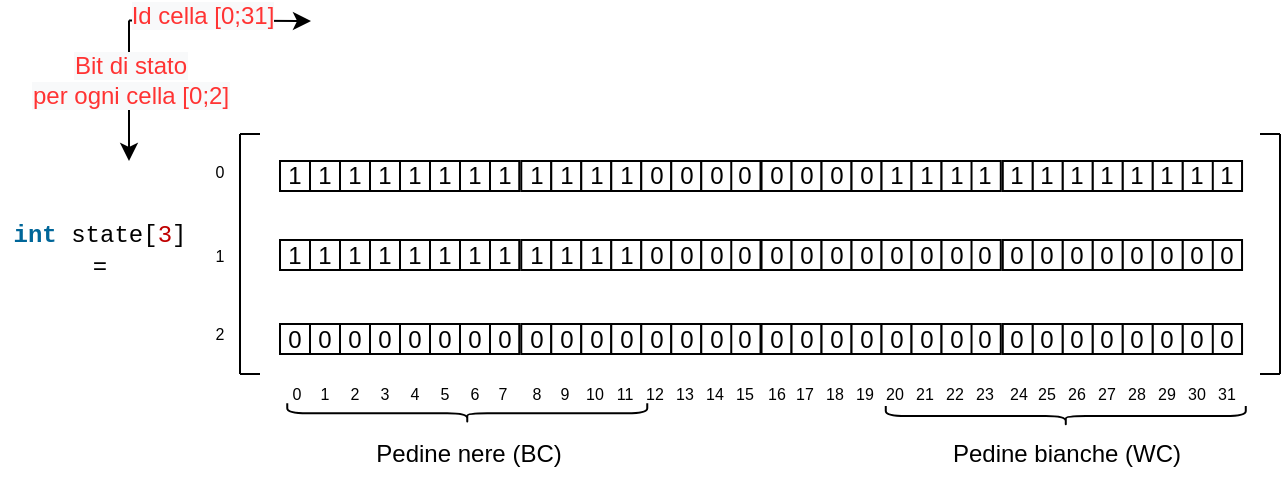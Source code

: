 <mxfile version="13.7.9" type="device" pages="2"><diagram id="4CjbPxkgIzfDvwhFnylL" name="Page-1"><mxGraphModel dx="1127" dy="823" grid="1" gridSize="10" guides="1" tooltips="1" connect="1" arrows="1" fold="1" page="1" pageScale="1" pageWidth="827" pageHeight="1169" math="1" shadow="0"><root><mxCell id="0"/><mxCell id="1" parent="0"/><mxCell id="F0x-H35v3NzKNM-S8IT7-8" value="" style="group" parent="1" vertex="1" connectable="0"><mxGeometry x="40" y="93.26" width="640" height="226.74" as="geometry"/></mxCell><mxCell id="cKh9p421NHVkduiaKX3J-1" value="&lt;span class=&quot;keyword&quot; style=&quot;margin: 0px ; padding: 0px ; border: none ; color: rgb(0 , 102 , 153) ; background-color: rgb(255 , 255 , 255) ; font-weight: bold ; font-family: &amp;#34;consolas&amp;#34; , &amp;#34;courier new&amp;#34; , &amp;#34;courier&amp;#34; , &amp;#34;mono&amp;#34; , serif ; text-align: left&quot;&gt;int&lt;/span&gt;&lt;span style=&quot;margin: 0px ; padding: 0px ; border: none ; background-color: rgb(255 , 255 , 255) ; font-family: &amp;#34;consolas&amp;#34; , &amp;#34;courier new&amp;#34; , &amp;#34;courier&amp;#34; , &amp;#34;mono&amp;#34; , serif ; text-align: left&quot;&gt;&amp;nbsp;state[&lt;/span&gt;&lt;span class=&quot;number&quot; style=&quot;margin: 0px ; padding: 0px ; border: none ; color: rgb(192 , 0 , 0) ; background-color: rgb(255 , 255 , 255) ; font-family: &amp;#34;consolas&amp;#34; , &amp;#34;courier new&amp;#34; , &amp;#34;courier&amp;#34; , &amp;#34;mono&amp;#34; , serif ; text-align: left&quot;&gt;3&lt;/span&gt;&lt;span style=&quot;margin: 0px ; padding: 0px ; border: none ; background-color: rgb(255 , 255 , 255) ; font-family: &amp;#34;consolas&amp;#34; , &amp;#34;courier new&amp;#34; , &amp;#34;courier&amp;#34; , &amp;#34;mono&amp;#34; , serif ; text-align: left&quot;&gt;] =&lt;/span&gt;" style="text;html=1;strokeColor=none;fillColor=none;align=center;verticalAlign=middle;whiteSpace=wrap;rounded=0;" parent="F0x-H35v3NzKNM-S8IT7-8" vertex="1"><mxGeometry y="104.74" width="100" height="20" as="geometry"/></mxCell><mxCell id="cKh9p421NHVkduiaKX3J-6" value="" style="group" parent="F0x-H35v3NzKNM-S8IT7-8" vertex="1" connectable="0"><mxGeometry x="120" y="56.74" width="10" height="120" as="geometry"/></mxCell><mxCell id="cKh9p421NHVkduiaKX3J-3" value="" style="endArrow=none;html=1;" parent="cKh9p421NHVkduiaKX3J-6" edge="1"><mxGeometry width="50" height="50" relative="1" as="geometry"><mxPoint y="120" as="sourcePoint"/><mxPoint as="targetPoint"/></mxGeometry></mxCell><mxCell id="cKh9p421NHVkduiaKX3J-4" value="" style="endArrow=none;html=1;" parent="cKh9p421NHVkduiaKX3J-6" edge="1"><mxGeometry width="50" height="50" relative="1" as="geometry"><mxPoint x="10" as="sourcePoint"/><mxPoint as="targetPoint"/></mxGeometry></mxCell><mxCell id="cKh9p421NHVkduiaKX3J-5" value="" style="endArrow=none;html=1;" parent="cKh9p421NHVkduiaKX3J-6" edge="1"><mxGeometry width="50" height="50" relative="1" as="geometry"><mxPoint x="10" y="120" as="sourcePoint"/><mxPoint y="120" as="targetPoint"/></mxGeometry></mxCell><mxCell id="cKh9p421NHVkduiaKX3J-12" value="&lt;font style=&quot;font-size: 8px&quot;&gt;0&lt;/font&gt;" style="text;html=1;strokeColor=none;fillColor=none;align=center;verticalAlign=middle;whiteSpace=wrap;rounded=0;" parent="F0x-H35v3NzKNM-S8IT7-8" vertex="1"><mxGeometry x="100" y="64.74" width="20" height="20" as="geometry"/></mxCell><mxCell id="cKh9p421NHVkduiaKX3J-13" value="1" style="text;html=1;strokeColor=none;fillColor=none;align=center;verticalAlign=middle;whiteSpace=wrap;rounded=0;fontSize=8;" parent="F0x-H35v3NzKNM-S8IT7-8" vertex="1"><mxGeometry x="100" y="107.74" width="20" height="20" as="geometry"/></mxCell><mxCell id="cKh9p421NHVkduiaKX3J-14" value="2" style="text;html=1;strokeColor=none;fillColor=none;align=center;verticalAlign=middle;whiteSpace=wrap;rounded=0;fontSize=8;" parent="F0x-H35v3NzKNM-S8IT7-8" vertex="1"><mxGeometry x="100" y="146.74" width="20" height="20" as="geometry"/></mxCell><mxCell id="cKh9p421NHVkduiaKX3J-8" value="" style="endArrow=none;html=1;" parent="F0x-H35v3NzKNM-S8IT7-8" edge="1"><mxGeometry width="50" height="50" relative="1" as="geometry"><mxPoint x="640" y="56.74" as="sourcePoint"/><mxPoint x="640" y="176.74" as="targetPoint"/></mxGeometry></mxCell><mxCell id="cKh9p421NHVkduiaKX3J-9" value="" style="endArrow=none;html=1;" parent="F0x-H35v3NzKNM-S8IT7-8" edge="1"><mxGeometry width="50" height="50" relative="1" as="geometry"><mxPoint x="630" y="176.74" as="sourcePoint"/><mxPoint x="640" y="176.74" as="targetPoint"/></mxGeometry></mxCell><mxCell id="cKh9p421NHVkduiaKX3J-10" value="" style="endArrow=none;html=1;" parent="F0x-H35v3NzKNM-S8IT7-8" edge="1"><mxGeometry width="50" height="50" relative="1" as="geometry"><mxPoint x="630" y="56.74" as="sourcePoint"/><mxPoint x="640" y="56.74" as="targetPoint"/></mxGeometry></mxCell><mxCell id="cKh9p421NHVkduiaKX3J-46" value="0" style="text;html=1;resizable=0;autosize=1;align=center;verticalAlign=middle;points=[];fillColor=none;strokeColor=none;rounded=0;fontSize=8;container=0;" parent="F0x-H35v3NzKNM-S8IT7-8" vertex="1"><mxGeometry x="137.5" y="176.74" width="20" height="20" as="geometry"/></mxCell><mxCell id="cKh9p421NHVkduiaKX3J-47" value="1" style="text;html=1;resizable=0;autosize=1;align=center;verticalAlign=middle;points=[];fillColor=none;strokeColor=none;rounded=0;fontSize=8;container=0;" parent="F0x-H35v3NzKNM-S8IT7-8" vertex="1"><mxGeometry x="151.5" y="176.74" width="20" height="20" as="geometry"/></mxCell><mxCell id="cKh9p421NHVkduiaKX3J-48" value="2" style="text;html=1;resizable=0;autosize=1;align=center;verticalAlign=middle;points=[];fillColor=none;strokeColor=none;rounded=0;fontSize=8;container=0;" parent="F0x-H35v3NzKNM-S8IT7-8" vertex="1"><mxGeometry x="166.5" y="176.74" width="20" height="20" as="geometry"/></mxCell><mxCell id="cKh9p421NHVkduiaKX3J-49" value="3" style="text;html=1;resizable=0;autosize=1;align=center;verticalAlign=middle;points=[];fillColor=none;strokeColor=none;rounded=0;fontSize=8;container=0;" parent="F0x-H35v3NzKNM-S8IT7-8" vertex="1"><mxGeometry x="181.5" y="176.74" width="20" height="20" as="geometry"/></mxCell><mxCell id="cKh9p421NHVkduiaKX3J-50" value="4" style="text;html=1;resizable=0;autosize=1;align=center;verticalAlign=middle;points=[];fillColor=none;strokeColor=none;rounded=0;fontSize=8;container=0;" parent="F0x-H35v3NzKNM-S8IT7-8" vertex="1"><mxGeometry x="196.5" y="176.74" width="20" height="20" as="geometry"/></mxCell><mxCell id="cKh9p421NHVkduiaKX3J-51" value="5" style="text;html=1;resizable=0;autosize=1;align=center;verticalAlign=middle;points=[];fillColor=none;strokeColor=none;rounded=0;fontSize=8;container=0;" parent="F0x-H35v3NzKNM-S8IT7-8" vertex="1"><mxGeometry x="211.5" y="176.74" width="20" height="20" as="geometry"/></mxCell><mxCell id="cKh9p421NHVkduiaKX3J-52" value="6" style="text;html=1;resizable=0;autosize=1;align=center;verticalAlign=middle;points=[];fillColor=none;strokeColor=none;rounded=0;fontSize=8;container=0;" parent="F0x-H35v3NzKNM-S8IT7-8" vertex="1"><mxGeometry x="226.5" y="176.74" width="20" height="20" as="geometry"/></mxCell><mxCell id="cKh9p421NHVkduiaKX3J-53" value="7" style="text;html=1;resizable=0;autosize=1;align=center;verticalAlign=middle;points=[];fillColor=none;strokeColor=none;rounded=0;fontSize=8;container=0;" parent="F0x-H35v3NzKNM-S8IT7-8" vertex="1"><mxGeometry x="241.13" y="176.74" width="20" height="20" as="geometry"/></mxCell><mxCell id="cKh9p421NHVkduiaKX3J-125" value="8" style="text;html=1;resizable=0;autosize=1;align=center;verticalAlign=middle;points=[];fillColor=none;strokeColor=none;rounded=0;fontSize=8;container=0;" parent="F0x-H35v3NzKNM-S8IT7-8" vertex="1"><mxGeometry x="258.13" y="176.74" width="20" height="20" as="geometry"/></mxCell><mxCell id="cKh9p421NHVkduiaKX3J-126" value="9" style="text;html=1;resizable=0;autosize=1;align=center;verticalAlign=middle;points=[];fillColor=none;strokeColor=none;rounded=0;fontSize=8;container=0;" parent="F0x-H35v3NzKNM-S8IT7-8" vertex="1"><mxGeometry x="272.13" y="176.74" width="20" height="20" as="geometry"/></mxCell><mxCell id="cKh9p421NHVkduiaKX3J-127" value="10" style="text;html=1;resizable=0;autosize=1;align=center;verticalAlign=middle;points=[];fillColor=none;strokeColor=none;rounded=0;fontSize=8;container=0;" parent="F0x-H35v3NzKNM-S8IT7-8" vertex="1"><mxGeometry x="287.13" y="176.74" width="20" height="20" as="geometry"/></mxCell><mxCell id="cKh9p421NHVkduiaKX3J-128" value="11" style="text;html=1;resizable=0;autosize=1;align=center;verticalAlign=middle;points=[];fillColor=none;strokeColor=none;rounded=0;fontSize=8;container=0;" parent="F0x-H35v3NzKNM-S8IT7-8" vertex="1"><mxGeometry x="302.13" y="176.74" width="20" height="20" as="geometry"/></mxCell><mxCell id="cKh9p421NHVkduiaKX3J-129" value="12" style="text;html=1;resizable=0;autosize=1;align=center;verticalAlign=middle;points=[];fillColor=none;strokeColor=none;rounded=0;fontSize=8;container=0;" parent="F0x-H35v3NzKNM-S8IT7-8" vertex="1"><mxGeometry x="317.13" y="176.74" width="20" height="20" as="geometry"/></mxCell><mxCell id="cKh9p421NHVkduiaKX3J-130" value="13" style="text;html=1;resizable=0;autosize=1;align=center;verticalAlign=middle;points=[];fillColor=none;strokeColor=none;rounded=0;fontSize=8;container=0;" parent="F0x-H35v3NzKNM-S8IT7-8" vertex="1"><mxGeometry x="332.13" y="176.74" width="20" height="20" as="geometry"/></mxCell><mxCell id="cKh9p421NHVkduiaKX3J-131" value="14" style="text;html=1;resizable=0;autosize=1;align=center;verticalAlign=middle;points=[];fillColor=none;strokeColor=none;rounded=0;fontSize=8;container=0;" parent="F0x-H35v3NzKNM-S8IT7-8" vertex="1"><mxGeometry x="347.13" y="176.74" width="20" height="20" as="geometry"/></mxCell><mxCell id="cKh9p421NHVkduiaKX3J-132" value="15" style="text;html=1;resizable=0;autosize=1;align=center;verticalAlign=middle;points=[];fillColor=none;strokeColor=none;rounded=0;fontSize=8;container=0;" parent="F0x-H35v3NzKNM-S8IT7-8" vertex="1"><mxGeometry x="361.76" y="176.74" width="20" height="20" as="geometry"/></mxCell><mxCell id="cKh9p421NHVkduiaKX3J-145" value="16" style="text;html=1;resizable=0;autosize=1;align=center;verticalAlign=middle;points=[];fillColor=none;strokeColor=none;rounded=0;fontSize=8;container=0;" parent="F0x-H35v3NzKNM-S8IT7-8" vertex="1"><mxGeometry x="378.26" y="176.74" width="20" height="20" as="geometry"/></mxCell><mxCell id="cKh9p421NHVkduiaKX3J-146" value="17" style="text;html=1;resizable=0;autosize=1;align=center;verticalAlign=middle;points=[];fillColor=none;strokeColor=none;rounded=0;fontSize=8;container=0;" parent="F0x-H35v3NzKNM-S8IT7-8" vertex="1"><mxGeometry x="392.26" y="176.74" width="20" height="20" as="geometry"/></mxCell><mxCell id="cKh9p421NHVkduiaKX3J-147" value="18" style="text;html=1;resizable=0;autosize=1;align=center;verticalAlign=middle;points=[];fillColor=none;strokeColor=none;rounded=0;fontSize=8;container=0;" parent="F0x-H35v3NzKNM-S8IT7-8" vertex="1"><mxGeometry x="407.26" y="176.74" width="20" height="20" as="geometry"/></mxCell><mxCell id="cKh9p421NHVkduiaKX3J-148" value="19" style="text;html=1;resizable=0;autosize=1;align=center;verticalAlign=middle;points=[];fillColor=none;strokeColor=none;rounded=0;fontSize=8;container=0;" parent="F0x-H35v3NzKNM-S8IT7-8" vertex="1"><mxGeometry x="422.26" y="176.74" width="20" height="20" as="geometry"/></mxCell><mxCell id="cKh9p421NHVkduiaKX3J-149" value="20" style="text;html=1;resizable=0;autosize=1;align=center;verticalAlign=middle;points=[];fillColor=none;strokeColor=none;rounded=0;fontSize=8;container=0;" parent="F0x-H35v3NzKNM-S8IT7-8" vertex="1"><mxGeometry x="437.26" y="176.74" width="20" height="20" as="geometry"/></mxCell><mxCell id="cKh9p421NHVkduiaKX3J-150" value="21" style="text;html=1;resizable=0;autosize=1;align=center;verticalAlign=middle;points=[];fillColor=none;strokeColor=none;rounded=0;fontSize=8;container=0;" parent="F0x-H35v3NzKNM-S8IT7-8" vertex="1"><mxGeometry x="452.26" y="176.74" width="20" height="20" as="geometry"/></mxCell><mxCell id="cKh9p421NHVkduiaKX3J-151" value="22" style="text;html=1;resizable=0;autosize=1;align=center;verticalAlign=middle;points=[];fillColor=none;strokeColor=none;rounded=0;fontSize=8;container=0;" parent="F0x-H35v3NzKNM-S8IT7-8" vertex="1"><mxGeometry x="467.26" y="176.74" width="20" height="20" as="geometry"/></mxCell><mxCell id="cKh9p421NHVkduiaKX3J-152" value="23" style="text;html=1;resizable=0;autosize=1;align=center;verticalAlign=middle;points=[];fillColor=none;strokeColor=none;rounded=0;fontSize=8;container=0;" parent="F0x-H35v3NzKNM-S8IT7-8" vertex="1"><mxGeometry x="481.89" y="176.74" width="20" height="20" as="geometry"/></mxCell><mxCell id="cKh9p421NHVkduiaKX3J-165" value="24" style="text;html=1;resizable=0;autosize=1;align=center;verticalAlign=middle;points=[];fillColor=none;strokeColor=none;rounded=0;fontSize=8;container=0;" parent="F0x-H35v3NzKNM-S8IT7-8" vertex="1"><mxGeometry x="498.89" y="176.74" width="20" height="20" as="geometry"/></mxCell><mxCell id="cKh9p421NHVkduiaKX3J-166" value="25" style="text;html=1;resizable=0;autosize=1;align=center;verticalAlign=middle;points=[];fillColor=none;strokeColor=none;rounded=0;fontSize=8;container=0;" parent="F0x-H35v3NzKNM-S8IT7-8" vertex="1"><mxGeometry x="512.89" y="176.74" width="20" height="20" as="geometry"/></mxCell><mxCell id="cKh9p421NHVkduiaKX3J-167" value="26" style="text;html=1;resizable=0;autosize=1;align=center;verticalAlign=middle;points=[];fillColor=none;strokeColor=none;rounded=0;fontSize=8;container=0;" parent="F0x-H35v3NzKNM-S8IT7-8" vertex="1"><mxGeometry x="527.89" y="176.74" width="20" height="20" as="geometry"/></mxCell><mxCell id="cKh9p421NHVkduiaKX3J-168" value="27" style="text;html=1;resizable=0;autosize=1;align=center;verticalAlign=middle;points=[];fillColor=none;strokeColor=none;rounded=0;fontSize=8;container=0;" parent="F0x-H35v3NzKNM-S8IT7-8" vertex="1"><mxGeometry x="542.89" y="176.74" width="20" height="20" as="geometry"/></mxCell><mxCell id="cKh9p421NHVkduiaKX3J-169" value="28" style="text;html=1;resizable=0;autosize=1;align=center;verticalAlign=middle;points=[];fillColor=none;strokeColor=none;rounded=0;fontSize=8;container=0;" parent="F0x-H35v3NzKNM-S8IT7-8" vertex="1"><mxGeometry x="557.89" y="176.74" width="20" height="20" as="geometry"/></mxCell><mxCell id="cKh9p421NHVkduiaKX3J-170" value="29" style="text;html=1;resizable=0;autosize=1;align=center;verticalAlign=middle;points=[];fillColor=none;strokeColor=none;rounded=0;fontSize=8;container=0;" parent="F0x-H35v3NzKNM-S8IT7-8" vertex="1"><mxGeometry x="572.89" y="176.74" width="20" height="20" as="geometry"/></mxCell><mxCell id="cKh9p421NHVkduiaKX3J-171" value="30" style="text;html=1;resizable=0;autosize=1;align=center;verticalAlign=middle;points=[];fillColor=none;strokeColor=none;rounded=0;fontSize=8;container=0;" parent="F0x-H35v3NzKNM-S8IT7-8" vertex="1"><mxGeometry x="587.89" y="176.74" width="20" height="20" as="geometry"/></mxCell><mxCell id="cKh9p421NHVkduiaKX3J-172" value="31" style="text;html=1;resizable=0;autosize=1;align=center;verticalAlign=middle;points=[];fillColor=none;strokeColor=none;rounded=0;fontSize=8;container=0;" parent="F0x-H35v3NzKNM-S8IT7-8" vertex="1"><mxGeometry x="602.52" y="176.74" width="20" height="20" as="geometry"/></mxCell><mxCell id="cKh9p421NHVkduiaKX3J-218" value="" style="group;fontSize=12;" parent="F0x-H35v3NzKNM-S8IT7-8" vertex="1" connectable="0"><mxGeometry x="140" y="109.74" width="481.02" height="15" as="geometry"/></mxCell><mxCell id="cKh9p421NHVkduiaKX3J-183" value="1" style="rounded=0;whiteSpace=wrap;html=1;fontSize=12;container=0;" parent="cKh9p421NHVkduiaKX3J-218" vertex="1"><mxGeometry width="15" height="15" as="geometry"/></mxCell><mxCell id="cKh9p421NHVkduiaKX3J-184" value="1" style="rounded=0;whiteSpace=wrap;html=1;fontSize=12;container=0;" parent="cKh9p421NHVkduiaKX3J-218" vertex="1"><mxGeometry x="15" width="15" height="15" as="geometry"/></mxCell><mxCell id="cKh9p421NHVkduiaKX3J-185" value="&lt;span style=&quot;font-weight: normal ; font-size: 12px&quot;&gt;1&lt;/span&gt;" style="rounded=0;whiteSpace=wrap;html=1;fontSize=12;fontStyle=1;container=0;" parent="cKh9p421NHVkduiaKX3J-218" vertex="1"><mxGeometry x="30" width="15" height="15" as="geometry"/></mxCell><mxCell id="cKh9p421NHVkduiaKX3J-186" value="1" style="rounded=0;whiteSpace=wrap;html=1;fontSize=12;container=0;" parent="cKh9p421NHVkduiaKX3J-218" vertex="1"><mxGeometry x="45" width="15" height="15" as="geometry"/></mxCell><mxCell id="cKh9p421NHVkduiaKX3J-187" value="1" style="rounded=0;whiteSpace=wrap;html=1;fontSize=12;container=0;" parent="cKh9p421NHVkduiaKX3J-218" vertex="1"><mxGeometry x="60" width="15" height="15" as="geometry"/></mxCell><mxCell id="cKh9p421NHVkduiaKX3J-188" value="1" style="rounded=0;whiteSpace=wrap;html=1;fontSize=12;container=0;" parent="cKh9p421NHVkduiaKX3J-218" vertex="1"><mxGeometry x="75" width="15" height="15" as="geometry"/></mxCell><mxCell id="cKh9p421NHVkduiaKX3J-189" value="1" style="rounded=0;whiteSpace=wrap;html=1;fontSize=12;container=0;" parent="cKh9p421NHVkduiaKX3J-218" vertex="1"><mxGeometry x="104.63" width="15" height="15" as="geometry"/></mxCell><mxCell id="cKh9p421NHVkduiaKX3J-190" value="1" style="rounded=0;whiteSpace=wrap;html=1;fontSize=12;container=0;" parent="cKh9p421NHVkduiaKX3J-218" vertex="1"><mxGeometry x="90" width="15" height="15" as="geometry"/></mxCell><mxCell id="cKh9p421NHVkduiaKX3J-192" value="1" style="rounded=0;whiteSpace=wrap;html=1;fontSize=12;container=0;" parent="cKh9p421NHVkduiaKX3J-218" vertex="1"><mxGeometry x="120.63" width="15" height="15" as="geometry"/></mxCell><mxCell id="cKh9p421NHVkduiaKX3J-193" value="1" style="rounded=0;whiteSpace=wrap;html=1;fontSize=12;container=0;" parent="cKh9p421NHVkduiaKX3J-218" vertex="1"><mxGeometry x="135.63" width="15" height="15" as="geometry"/></mxCell><mxCell id="cKh9p421NHVkduiaKX3J-194" value="&lt;span style=&quot;font-weight: normal ; font-size: 12px&quot;&gt;1&lt;/span&gt;" style="rounded=0;whiteSpace=wrap;html=1;fontSize=12;fontStyle=1;container=0;" parent="cKh9p421NHVkduiaKX3J-218" vertex="1"><mxGeometry x="150.63" width="15" height="15" as="geometry"/></mxCell><mxCell id="cKh9p421NHVkduiaKX3J-195" value="1" style="rounded=0;whiteSpace=wrap;html=1;fontSize=12;container=0;" parent="cKh9p421NHVkduiaKX3J-218" vertex="1"><mxGeometry x="165.63" width="15" height="15" as="geometry"/></mxCell><mxCell id="cKh9p421NHVkduiaKX3J-196" value="0" style="rounded=0;whiteSpace=wrap;html=1;fontSize=12;container=0;" parent="cKh9p421NHVkduiaKX3J-218" vertex="1"><mxGeometry x="180.63" width="15" height="15" as="geometry"/></mxCell><mxCell id="cKh9p421NHVkduiaKX3J-197" value="0" style="rounded=0;whiteSpace=wrap;html=1;fontSize=12;container=0;" parent="cKh9p421NHVkduiaKX3J-218" vertex="1"><mxGeometry x="195.63" width="15" height="15" as="geometry"/></mxCell><mxCell id="cKh9p421NHVkduiaKX3J-198" value="0" style="rounded=0;whiteSpace=wrap;html=1;fontSize=12;container=0;" parent="cKh9p421NHVkduiaKX3J-218" vertex="1"><mxGeometry x="225.26" width="15" height="15" as="geometry"/></mxCell><mxCell id="cKh9p421NHVkduiaKX3J-199" value="0" style="rounded=0;whiteSpace=wrap;html=1;fontSize=12;container=0;" parent="cKh9p421NHVkduiaKX3J-218" vertex="1"><mxGeometry x="210.63" width="15" height="15" as="geometry"/></mxCell><mxCell id="cKh9p421NHVkduiaKX3J-201" value="0" style="rounded=0;whiteSpace=wrap;html=1;fontSize=12;container=0;" parent="cKh9p421NHVkduiaKX3J-218" vertex="1"><mxGeometry x="240.76" width="15" height="15" as="geometry"/></mxCell><mxCell id="cKh9p421NHVkduiaKX3J-202" value="0" style="rounded=0;whiteSpace=wrap;html=1;fontSize=12;container=0;" parent="cKh9p421NHVkduiaKX3J-218" vertex="1"><mxGeometry x="255.76" width="15" height="15" as="geometry"/></mxCell><mxCell id="cKh9p421NHVkduiaKX3J-203" value="&lt;span style=&quot;font-weight: normal; font-size: 12px;&quot;&gt;0&lt;/span&gt;" style="rounded=0;whiteSpace=wrap;html=1;fontSize=12;fontStyle=1;container=0;" parent="cKh9p421NHVkduiaKX3J-218" vertex="1"><mxGeometry x="270.76" width="15" height="15" as="geometry"/></mxCell><mxCell id="cKh9p421NHVkduiaKX3J-204" value="0" style="rounded=0;whiteSpace=wrap;html=1;fontSize=12;container=0;" parent="cKh9p421NHVkduiaKX3J-218" vertex="1"><mxGeometry x="285.76" width="15" height="15" as="geometry"/></mxCell><mxCell id="cKh9p421NHVkduiaKX3J-205" value="0" style="rounded=0;whiteSpace=wrap;html=1;fontSize=12;container=0;" parent="cKh9p421NHVkduiaKX3J-218" vertex="1"><mxGeometry x="300.76" width="15" height="15" as="geometry"/></mxCell><mxCell id="cKh9p421NHVkduiaKX3J-206" value="0" style="rounded=0;whiteSpace=wrap;html=1;fontSize=12;container=0;" parent="cKh9p421NHVkduiaKX3J-218" vertex="1"><mxGeometry x="315.76" width="15" height="15" as="geometry"/></mxCell><mxCell id="cKh9p421NHVkduiaKX3J-207" value="0" style="rounded=0;whiteSpace=wrap;html=1;fontSize=12;container=0;" parent="cKh9p421NHVkduiaKX3J-218" vertex="1"><mxGeometry x="345.39" width="15" height="15" as="geometry"/></mxCell><mxCell id="cKh9p421NHVkduiaKX3J-208" value="0" style="rounded=0;whiteSpace=wrap;html=1;fontSize=12;container=0;" parent="cKh9p421NHVkduiaKX3J-218" vertex="1"><mxGeometry x="330.76" width="15" height="15" as="geometry"/></mxCell><mxCell id="cKh9p421NHVkduiaKX3J-210" value="0" style="rounded=0;whiteSpace=wrap;html=1;fontSize=12;container=0;" parent="cKh9p421NHVkduiaKX3J-218" vertex="1"><mxGeometry x="361.39" width="15" height="15" as="geometry"/></mxCell><mxCell id="cKh9p421NHVkduiaKX3J-211" value="0" style="rounded=0;whiteSpace=wrap;html=1;fontSize=12;container=0;" parent="cKh9p421NHVkduiaKX3J-218" vertex="1"><mxGeometry x="376.39" width="15" height="15" as="geometry"/></mxCell><mxCell id="cKh9p421NHVkduiaKX3J-212" value="&lt;span style=&quot;font-weight: normal; font-size: 12px;&quot;&gt;0&lt;/span&gt;" style="rounded=0;whiteSpace=wrap;html=1;fontSize=12;fontStyle=1;container=0;" parent="cKh9p421NHVkduiaKX3J-218" vertex="1"><mxGeometry x="391.39" width="15" height="15" as="geometry"/></mxCell><mxCell id="cKh9p421NHVkduiaKX3J-213" value="0" style="rounded=0;whiteSpace=wrap;html=1;fontSize=12;container=0;" parent="cKh9p421NHVkduiaKX3J-218" vertex="1"><mxGeometry x="406.39" width="15" height="15" as="geometry"/></mxCell><mxCell id="cKh9p421NHVkduiaKX3J-214" value="0" style="rounded=0;whiteSpace=wrap;html=1;fontSize=12;container=0;" parent="cKh9p421NHVkduiaKX3J-218" vertex="1"><mxGeometry x="421.39" width="15" height="15" as="geometry"/></mxCell><mxCell id="cKh9p421NHVkduiaKX3J-215" value="0" style="rounded=0;whiteSpace=wrap;html=1;fontSize=12;container=0;" parent="cKh9p421NHVkduiaKX3J-218" vertex="1"><mxGeometry x="436.39" width="15" height="15" as="geometry"/></mxCell><mxCell id="cKh9p421NHVkduiaKX3J-216" value="0" style="rounded=0;whiteSpace=wrap;html=1;fontSize=12;container=0;" parent="cKh9p421NHVkduiaKX3J-218" vertex="1"><mxGeometry x="466.02" width="15" height="15" as="geometry"/></mxCell><mxCell id="cKh9p421NHVkduiaKX3J-217" value="0" style="rounded=0;whiteSpace=wrap;html=1;fontSize=12;container=0;" parent="cKh9p421NHVkduiaKX3J-218" vertex="1"><mxGeometry x="451.39" width="15" height="15" as="geometry"/></mxCell><mxCell id="cKh9p421NHVkduiaKX3J-219" value="" style="group;fontSize=12;" parent="F0x-H35v3NzKNM-S8IT7-8" vertex="1" connectable="0"><mxGeometry x="140" y="70.24" width="481.02" height="15" as="geometry"/></mxCell><mxCell id="cKh9p421NHVkduiaKX3J-34" value="1" style="rounded=0;whiteSpace=wrap;html=1;fontSize=12;container=0;" parent="cKh9p421NHVkduiaKX3J-219" vertex="1"><mxGeometry width="15" height="15" as="geometry"/></mxCell><mxCell id="cKh9p421NHVkduiaKX3J-36" value="1" style="rounded=0;whiteSpace=wrap;html=1;fontSize=12;container=0;" parent="cKh9p421NHVkduiaKX3J-219" vertex="1"><mxGeometry x="15" width="15" height="15" as="geometry"/></mxCell><mxCell id="cKh9p421NHVkduiaKX3J-37" value="&lt;span style=&quot;font-weight: normal ; font-size: 12px&quot;&gt;1&lt;/span&gt;" style="rounded=0;whiteSpace=wrap;html=1;fontSize=12;fontStyle=1;container=0;" parent="cKh9p421NHVkduiaKX3J-219" vertex="1"><mxGeometry x="30" width="15" height="15" as="geometry"/></mxCell><mxCell id="cKh9p421NHVkduiaKX3J-38" value="1" style="rounded=0;whiteSpace=wrap;html=1;fontSize=12;container=0;" parent="cKh9p421NHVkduiaKX3J-219" vertex="1"><mxGeometry x="45" width="15" height="15" as="geometry"/></mxCell><mxCell id="cKh9p421NHVkduiaKX3J-39" value="1" style="rounded=0;whiteSpace=wrap;html=1;fontSize=12;container=0;" parent="cKh9p421NHVkduiaKX3J-219" vertex="1"><mxGeometry x="60" width="15" height="15" as="geometry"/></mxCell><mxCell id="cKh9p421NHVkduiaKX3J-40" value="1" style="rounded=0;whiteSpace=wrap;html=1;fontSize=12;container=0;" parent="cKh9p421NHVkduiaKX3J-219" vertex="1"><mxGeometry x="75" width="15" height="15" as="geometry"/></mxCell><mxCell id="cKh9p421NHVkduiaKX3J-41" value="1" style="rounded=0;whiteSpace=wrap;html=1;fontSize=12;container=0;" parent="cKh9p421NHVkduiaKX3J-219" vertex="1"><mxGeometry x="104.63" width="15" height="15" as="geometry"/></mxCell><mxCell id="cKh9p421NHVkduiaKX3J-42" value="1" style="rounded=0;whiteSpace=wrap;html=1;fontSize=12;container=0;" parent="cKh9p421NHVkduiaKX3J-219" vertex="1"><mxGeometry x="90" width="15" height="15" as="geometry"/></mxCell><mxCell id="cKh9p421NHVkduiaKX3J-134" value="1" style="rounded=0;whiteSpace=wrap;html=1;fontSize=12;container=0;" parent="cKh9p421NHVkduiaKX3J-219" vertex="1"><mxGeometry x="120.63" width="15" height="15" as="geometry"/></mxCell><mxCell id="cKh9p421NHVkduiaKX3J-135" value="1" style="rounded=0;whiteSpace=wrap;html=1;fontSize=12;container=0;" parent="cKh9p421NHVkduiaKX3J-219" vertex="1"><mxGeometry x="135.63" width="15" height="15" as="geometry"/></mxCell><mxCell id="cKh9p421NHVkduiaKX3J-136" value="&lt;span style=&quot;font-weight: normal ; font-size: 12px&quot;&gt;1&lt;/span&gt;" style="rounded=0;whiteSpace=wrap;html=1;fontSize=12;fontStyle=1;container=0;" parent="cKh9p421NHVkduiaKX3J-219" vertex="1"><mxGeometry x="150.63" width="15" height="15" as="geometry"/></mxCell><mxCell id="cKh9p421NHVkduiaKX3J-137" value="1" style="rounded=0;whiteSpace=wrap;html=1;fontSize=12;container=0;" parent="cKh9p421NHVkduiaKX3J-219" vertex="1"><mxGeometry x="165.63" width="15" height="15" as="geometry"/></mxCell><mxCell id="cKh9p421NHVkduiaKX3J-138" value="0" style="rounded=0;whiteSpace=wrap;html=1;fontSize=12;container=0;" parent="cKh9p421NHVkduiaKX3J-219" vertex="1"><mxGeometry x="180.63" width="15" height="15" as="geometry"/></mxCell><mxCell id="cKh9p421NHVkduiaKX3J-139" value="0" style="rounded=0;whiteSpace=wrap;html=1;fontSize=12;container=0;" parent="cKh9p421NHVkduiaKX3J-219" vertex="1"><mxGeometry x="195.63" width="15" height="15" as="geometry"/></mxCell><mxCell id="cKh9p421NHVkduiaKX3J-140" value="0" style="rounded=0;whiteSpace=wrap;html=1;fontSize=12;container=0;" parent="cKh9p421NHVkduiaKX3J-219" vertex="1"><mxGeometry x="225.26" width="15" height="15" as="geometry"/></mxCell><mxCell id="cKh9p421NHVkduiaKX3J-141" value="0" style="rounded=0;whiteSpace=wrap;html=1;fontSize=12;container=0;" parent="cKh9p421NHVkduiaKX3J-219" vertex="1"><mxGeometry x="210.63" width="15" height="15" as="geometry"/></mxCell><mxCell id="cKh9p421NHVkduiaKX3J-154" value="0" style="rounded=0;whiteSpace=wrap;html=1;fontSize=12;container=0;" parent="cKh9p421NHVkduiaKX3J-219" vertex="1"><mxGeometry x="240.76" width="15" height="15" as="geometry"/></mxCell><mxCell id="cKh9p421NHVkduiaKX3J-155" value="0" style="rounded=0;whiteSpace=wrap;html=1;fontSize=12;container=0;" parent="cKh9p421NHVkduiaKX3J-219" vertex="1"><mxGeometry x="255.76" width="15" height="15" as="geometry"/></mxCell><mxCell id="cKh9p421NHVkduiaKX3J-156" value="&lt;span style=&quot;font-weight: normal; font-size: 12px;&quot;&gt;0&lt;/span&gt;" style="rounded=0;whiteSpace=wrap;html=1;fontSize=12;fontStyle=1;container=0;" parent="cKh9p421NHVkduiaKX3J-219" vertex="1"><mxGeometry x="270.76" width="15" height="15" as="geometry"/></mxCell><mxCell id="cKh9p421NHVkduiaKX3J-157" value="0" style="rounded=0;whiteSpace=wrap;html=1;fontSize=12;container=0;" parent="cKh9p421NHVkduiaKX3J-219" vertex="1"><mxGeometry x="285.76" width="15" height="15" as="geometry"/></mxCell><mxCell id="cKh9p421NHVkduiaKX3J-158" value="1" style="rounded=0;whiteSpace=wrap;html=1;fontSize=12;container=0;" parent="cKh9p421NHVkduiaKX3J-219" vertex="1"><mxGeometry x="300.76" width="15" height="15" as="geometry"/></mxCell><mxCell id="cKh9p421NHVkduiaKX3J-159" value="1" style="rounded=0;whiteSpace=wrap;html=1;fontSize=12;container=0;" parent="cKh9p421NHVkduiaKX3J-219" vertex="1"><mxGeometry x="315.76" width="15" height="15" as="geometry"/></mxCell><mxCell id="cKh9p421NHVkduiaKX3J-160" value="1" style="rounded=0;whiteSpace=wrap;html=1;fontSize=12;container=0;" parent="cKh9p421NHVkduiaKX3J-219" vertex="1"><mxGeometry x="345.39" width="15" height="15" as="geometry"/></mxCell><mxCell id="cKh9p421NHVkduiaKX3J-161" value="1" style="rounded=0;whiteSpace=wrap;html=1;fontSize=12;container=0;" parent="cKh9p421NHVkduiaKX3J-219" vertex="1"><mxGeometry x="330.76" width="15" height="15" as="geometry"/></mxCell><mxCell id="cKh9p421NHVkduiaKX3J-174" value="1" style="rounded=0;whiteSpace=wrap;html=1;fontSize=12;container=0;" parent="cKh9p421NHVkduiaKX3J-219" vertex="1"><mxGeometry x="361.39" width="15" height="15" as="geometry"/></mxCell><mxCell id="cKh9p421NHVkduiaKX3J-175" value="1" style="rounded=0;whiteSpace=wrap;html=1;fontSize=12;container=0;" parent="cKh9p421NHVkduiaKX3J-219" vertex="1"><mxGeometry x="376.39" width="15" height="15" as="geometry"/></mxCell><mxCell id="cKh9p421NHVkduiaKX3J-176" value="&lt;span style=&quot;font-weight: normal ; font-size: 12px&quot;&gt;1&lt;/span&gt;" style="rounded=0;whiteSpace=wrap;html=1;fontSize=12;fontStyle=1;container=0;" parent="cKh9p421NHVkduiaKX3J-219" vertex="1"><mxGeometry x="391.39" width="15" height="15" as="geometry"/></mxCell><mxCell id="cKh9p421NHVkduiaKX3J-177" value="1" style="rounded=0;whiteSpace=wrap;html=1;fontSize=12;container=0;" parent="cKh9p421NHVkduiaKX3J-219" vertex="1"><mxGeometry x="406.39" width="15" height="15" as="geometry"/></mxCell><mxCell id="cKh9p421NHVkduiaKX3J-178" value="1" style="rounded=0;whiteSpace=wrap;html=1;fontSize=12;container=0;" parent="cKh9p421NHVkduiaKX3J-219" vertex="1"><mxGeometry x="421.39" width="15" height="15" as="geometry"/></mxCell><mxCell id="cKh9p421NHVkduiaKX3J-179" value="1" style="rounded=0;whiteSpace=wrap;html=1;fontSize=12;container=0;" parent="cKh9p421NHVkduiaKX3J-219" vertex="1"><mxGeometry x="436.39" width="15" height="15" as="geometry"/></mxCell><mxCell id="cKh9p421NHVkduiaKX3J-180" value="1" style="rounded=0;whiteSpace=wrap;html=1;fontSize=12;container=0;" parent="cKh9p421NHVkduiaKX3J-219" vertex="1"><mxGeometry x="466.02" width="15" height="15" as="geometry"/></mxCell><mxCell id="cKh9p421NHVkduiaKX3J-181" value="1" style="rounded=0;whiteSpace=wrap;html=1;fontSize=12;container=0;" parent="cKh9p421NHVkduiaKX3J-219" vertex="1"><mxGeometry x="451.39" width="15" height="15" as="geometry"/></mxCell><mxCell id="cKh9p421NHVkduiaKX3J-257" value="" style="group;fontSize=12;" parent="F0x-H35v3NzKNM-S8IT7-8" vertex="1" connectable="0"><mxGeometry x="140" y="151.74" width="119.63" height="15" as="geometry"/></mxCell><mxCell id="cKh9p421NHVkduiaKX3J-258" value="0" style="rounded=0;whiteSpace=wrap;html=1;fontSize=12;" parent="cKh9p421NHVkduiaKX3J-257" vertex="1"><mxGeometry width="15" height="15" as="geometry"/></mxCell><mxCell id="cKh9p421NHVkduiaKX3J-259" value="0" style="rounded=0;whiteSpace=wrap;html=1;fontSize=12;" parent="cKh9p421NHVkduiaKX3J-257" vertex="1"><mxGeometry x="15" width="15" height="15" as="geometry"/></mxCell><mxCell id="cKh9p421NHVkduiaKX3J-260" value="&lt;span style=&quot;font-weight: normal; font-size: 12px;&quot;&gt;0&lt;/span&gt;" style="rounded=0;whiteSpace=wrap;html=1;fontSize=12;fontStyle=1" parent="cKh9p421NHVkduiaKX3J-257" vertex="1"><mxGeometry x="30" width="15" height="15" as="geometry"/></mxCell><mxCell id="cKh9p421NHVkduiaKX3J-261" value="0" style="rounded=0;whiteSpace=wrap;html=1;fontSize=12;" parent="cKh9p421NHVkduiaKX3J-257" vertex="1"><mxGeometry x="45" width="15" height="15" as="geometry"/></mxCell><mxCell id="cKh9p421NHVkduiaKX3J-262" value="0" style="rounded=0;whiteSpace=wrap;html=1;fontSize=12;" parent="cKh9p421NHVkduiaKX3J-257" vertex="1"><mxGeometry x="60" width="15" height="15" as="geometry"/></mxCell><mxCell id="cKh9p421NHVkduiaKX3J-263" value="0" style="rounded=0;whiteSpace=wrap;html=1;fontSize=12;" parent="cKh9p421NHVkduiaKX3J-257" vertex="1"><mxGeometry x="75" width="15" height="15" as="geometry"/></mxCell><mxCell id="cKh9p421NHVkduiaKX3J-264" value="0" style="rounded=0;whiteSpace=wrap;html=1;fontSize=12;" parent="cKh9p421NHVkduiaKX3J-257" vertex="1"><mxGeometry x="104.63" width="15" height="15" as="geometry"/></mxCell><mxCell id="cKh9p421NHVkduiaKX3J-265" value="0" style="rounded=0;whiteSpace=wrap;html=1;fontSize=12;" parent="cKh9p421NHVkduiaKX3J-257" vertex="1"><mxGeometry x="90" width="15" height="15" as="geometry"/></mxCell><mxCell id="cKh9p421NHVkduiaKX3J-266" value="" style="group;fontSize=12;" parent="F0x-H35v3NzKNM-S8IT7-8" vertex="1" connectable="0"><mxGeometry x="260.63" y="151.74" width="119.63" height="15" as="geometry"/></mxCell><mxCell id="cKh9p421NHVkduiaKX3J-267" value="0" style="rounded=0;whiteSpace=wrap;html=1;fontSize=12;" parent="cKh9p421NHVkduiaKX3J-266" vertex="1"><mxGeometry width="15" height="15" as="geometry"/></mxCell><mxCell id="cKh9p421NHVkduiaKX3J-268" value="0" style="rounded=0;whiteSpace=wrap;html=1;fontSize=12;" parent="cKh9p421NHVkduiaKX3J-266" vertex="1"><mxGeometry x="15" width="15" height="15" as="geometry"/></mxCell><mxCell id="cKh9p421NHVkduiaKX3J-269" value="&lt;span style=&quot;font-weight: normal; font-size: 12px;&quot;&gt;0&lt;/span&gt;" style="rounded=0;whiteSpace=wrap;html=1;fontSize=12;fontStyle=1" parent="cKh9p421NHVkduiaKX3J-266" vertex="1"><mxGeometry x="30" width="15" height="15" as="geometry"/></mxCell><mxCell id="cKh9p421NHVkduiaKX3J-270" value="0" style="rounded=0;whiteSpace=wrap;html=1;fontSize=12;" parent="cKh9p421NHVkduiaKX3J-266" vertex="1"><mxGeometry x="45" width="15" height="15" as="geometry"/></mxCell><mxCell id="cKh9p421NHVkduiaKX3J-271" value="0" style="rounded=0;whiteSpace=wrap;html=1;fontSize=12;" parent="cKh9p421NHVkduiaKX3J-266" vertex="1"><mxGeometry x="60" width="15" height="15" as="geometry"/></mxCell><mxCell id="cKh9p421NHVkduiaKX3J-272" value="0" style="rounded=0;whiteSpace=wrap;html=1;fontSize=12;" parent="cKh9p421NHVkduiaKX3J-266" vertex="1"><mxGeometry x="75" width="15" height="15" as="geometry"/></mxCell><mxCell id="cKh9p421NHVkduiaKX3J-273" value="0" style="rounded=0;whiteSpace=wrap;html=1;fontSize=12;" parent="cKh9p421NHVkduiaKX3J-266" vertex="1"><mxGeometry x="104.63" width="15" height="15" as="geometry"/></mxCell><mxCell id="cKh9p421NHVkduiaKX3J-274" value="0" style="rounded=0;whiteSpace=wrap;html=1;fontSize=12;" parent="cKh9p421NHVkduiaKX3J-266" vertex="1"><mxGeometry x="90" width="15" height="15" as="geometry"/></mxCell><mxCell id="cKh9p421NHVkduiaKX3J-275" value="" style="group;fontSize=12;" parent="F0x-H35v3NzKNM-S8IT7-8" vertex="1" connectable="0"><mxGeometry x="380.76" y="151.74" width="119.63" height="15" as="geometry"/></mxCell><mxCell id="cKh9p421NHVkduiaKX3J-276" value="0" style="rounded=0;whiteSpace=wrap;html=1;fontSize=12;" parent="cKh9p421NHVkduiaKX3J-275" vertex="1"><mxGeometry width="15" height="15" as="geometry"/></mxCell><mxCell id="cKh9p421NHVkduiaKX3J-277" value="0" style="rounded=0;whiteSpace=wrap;html=1;fontSize=12;" parent="cKh9p421NHVkduiaKX3J-275" vertex="1"><mxGeometry x="15" width="15" height="15" as="geometry"/></mxCell><mxCell id="cKh9p421NHVkduiaKX3J-278" value="&lt;span style=&quot;font-weight: normal; font-size: 12px;&quot;&gt;0&lt;/span&gt;" style="rounded=0;whiteSpace=wrap;html=1;fontSize=12;fontStyle=1" parent="cKh9p421NHVkduiaKX3J-275" vertex="1"><mxGeometry x="30" width="15" height="15" as="geometry"/></mxCell><mxCell id="cKh9p421NHVkduiaKX3J-279" value="0" style="rounded=0;whiteSpace=wrap;html=1;fontSize=12;" parent="cKh9p421NHVkduiaKX3J-275" vertex="1"><mxGeometry x="45" width="15" height="15" as="geometry"/></mxCell><mxCell id="cKh9p421NHVkduiaKX3J-280" value="0" style="rounded=0;whiteSpace=wrap;html=1;fontSize=12;" parent="cKh9p421NHVkduiaKX3J-275" vertex="1"><mxGeometry x="60" width="15" height="15" as="geometry"/></mxCell><mxCell id="cKh9p421NHVkduiaKX3J-281" value="0" style="rounded=0;whiteSpace=wrap;html=1;fontSize=12;" parent="cKh9p421NHVkduiaKX3J-275" vertex="1"><mxGeometry x="75" width="15" height="15" as="geometry"/></mxCell><mxCell id="cKh9p421NHVkduiaKX3J-282" value="0" style="rounded=0;whiteSpace=wrap;html=1;fontSize=12;" parent="cKh9p421NHVkduiaKX3J-275" vertex="1"><mxGeometry x="104.63" width="15" height="15" as="geometry"/></mxCell><mxCell id="cKh9p421NHVkduiaKX3J-283" value="0" style="rounded=0;whiteSpace=wrap;html=1;fontSize=12;" parent="cKh9p421NHVkduiaKX3J-275" vertex="1"><mxGeometry x="90" width="15" height="15" as="geometry"/></mxCell><mxCell id="cKh9p421NHVkduiaKX3J-284" value="" style="group;fontSize=12;" parent="F0x-H35v3NzKNM-S8IT7-8" vertex="1" connectable="0"><mxGeometry x="501.39" y="151.74" width="119.63" height="15" as="geometry"/></mxCell><mxCell id="cKh9p421NHVkduiaKX3J-285" value="0" style="rounded=0;whiteSpace=wrap;html=1;fontSize=12;" parent="cKh9p421NHVkduiaKX3J-284" vertex="1"><mxGeometry width="15" height="15" as="geometry"/></mxCell><mxCell id="cKh9p421NHVkduiaKX3J-286" value="0" style="rounded=0;whiteSpace=wrap;html=1;fontSize=12;" parent="cKh9p421NHVkduiaKX3J-284" vertex="1"><mxGeometry x="15" width="15" height="15" as="geometry"/></mxCell><mxCell id="cKh9p421NHVkduiaKX3J-287" value="&lt;span style=&quot;font-weight: normal; font-size: 12px;&quot;&gt;0&lt;/span&gt;" style="rounded=0;whiteSpace=wrap;html=1;fontSize=12;fontStyle=1" parent="cKh9p421NHVkduiaKX3J-284" vertex="1"><mxGeometry x="30" width="15" height="15" as="geometry"/></mxCell><mxCell id="cKh9p421NHVkduiaKX3J-288" value="0" style="rounded=0;whiteSpace=wrap;html=1;fontSize=12;" parent="cKh9p421NHVkduiaKX3J-284" vertex="1"><mxGeometry x="45" width="15" height="15" as="geometry"/></mxCell><mxCell id="cKh9p421NHVkduiaKX3J-289" value="0" style="rounded=0;whiteSpace=wrap;html=1;fontSize=12;" parent="cKh9p421NHVkduiaKX3J-284" vertex="1"><mxGeometry x="60" width="15" height="15" as="geometry"/></mxCell><mxCell id="cKh9p421NHVkduiaKX3J-290" value="0" style="rounded=0;whiteSpace=wrap;html=1;fontSize=12;" parent="cKh9p421NHVkduiaKX3J-284" vertex="1"><mxGeometry x="75" width="15" height="15" as="geometry"/></mxCell><mxCell id="cKh9p421NHVkduiaKX3J-291" value="0" style="rounded=0;whiteSpace=wrap;html=1;fontSize=12;" parent="cKh9p421NHVkduiaKX3J-284" vertex="1"><mxGeometry x="104.63" width="15" height="15" as="geometry"/></mxCell><mxCell id="cKh9p421NHVkduiaKX3J-292" value="0" style="rounded=0;whiteSpace=wrap;html=1;fontSize=12;" parent="cKh9p421NHVkduiaKX3J-284" vertex="1"><mxGeometry x="90" width="15" height="15" as="geometry"/></mxCell><mxCell id="cKh9p421NHVkduiaKX3J-304" value="" style="group" parent="F0x-H35v3NzKNM-S8IT7-8" vertex="1" connectable="0"><mxGeometry x="64.5" width="91" height="70.24" as="geometry"/></mxCell><mxCell id="cKh9p421NHVkduiaKX3J-294" value="" style="endArrow=classic;html=1;fontSize=12;fontColor=#FF3333;" parent="cKh9p421NHVkduiaKX3J-304" edge="1"><mxGeometry width="50" height="50" relative="1" as="geometry"><mxPoint y="1.421e-14" as="sourcePoint"/><mxPoint x="91" y="0.24" as="targetPoint"/><Array as="points"/></mxGeometry></mxCell><mxCell id="cKh9p421NHVkduiaKX3J-301" value="&lt;span style=&quot;background-color: rgb(248 , 249 , 250)&quot;&gt;&lt;font style=&quot;font-size: 12px&quot;&gt;Id cella [0;31]&lt;/font&gt;&lt;/span&gt;" style="edgeLabel;html=1;align=center;verticalAlign=middle;resizable=0;points=[];fontSize=12;fontColor=#FF3333;" parent="cKh9p421NHVkduiaKX3J-294" vertex="1" connectable="0"><mxGeometry x="-0.306" y="1" relative="1" as="geometry"><mxPoint x="5" y="-2" as="offset"/></mxGeometry></mxCell><mxCell id="cKh9p421NHVkduiaKX3J-297" value="" style="endArrow=classic;html=1;fontSize=12;" parent="cKh9p421NHVkduiaKX3J-304" edge="1"><mxGeometry width="50" height="50" relative="1" as="geometry"><mxPoint as="sourcePoint"/><mxPoint y="70.24" as="targetPoint"/></mxGeometry></mxCell><mxCell id="cKh9p421NHVkduiaKX3J-303" value="&lt;font style=&quot;font-size: 12px&quot;&gt;&lt;span style=&quot;background-color: rgb(248 , 249 , 250)&quot;&gt;Bit di stato&lt;/span&gt;&lt;br style=&quot;background-color: rgb(248 , 249 , 250)&quot;&gt;&lt;span style=&quot;background-color: rgb(248 , 249 , 250)&quot;&gt;per ogni cella [0;2]&lt;/span&gt;&lt;/font&gt;" style="edgeLabel;html=1;align=center;verticalAlign=middle;resizable=0;points=[];fontSize=12;fontColor=#FF3333;" parent="cKh9p421NHVkduiaKX3J-297" vertex="1" connectable="0"><mxGeometry x="-0.146" y="-1" relative="1" as="geometry"><mxPoint x="1" y="-0.37" as="offset"/></mxGeometry></mxCell><mxCell id="cKh9p421NHVkduiaKX3J-21" value="" style="shape=curlyBracket;whiteSpace=wrap;html=1;rounded=1;rotation=-90;" parent="F0x-H35v3NzKNM-S8IT7-8" vertex="1"><mxGeometry x="228.63" y="106.37" width="10" height="180" as="geometry"/></mxCell><mxCell id="F0x-H35v3NzKNM-S8IT7-5" value="Pedine nere (BC)" style="text;html=1;align=center;verticalAlign=middle;resizable=0;points=[];autosize=1;" parent="F0x-H35v3NzKNM-S8IT7-8" vertex="1"><mxGeometry x="178.63" y="206.74" width="110" height="20" as="geometry"/></mxCell><mxCell id="F0x-H35v3NzKNM-S8IT7-6" value="" style="shape=curlyBracket;whiteSpace=wrap;html=1;rounded=1;rotation=-90;" parent="F0x-H35v3NzKNM-S8IT7-8" vertex="1"><mxGeometry x="527.89" y="107.74" width="10" height="180" as="geometry"/></mxCell><mxCell id="F0x-H35v3NzKNM-S8IT7-7" value="Pedine bianche (WC)" style="text;html=1;align=center;verticalAlign=middle;resizable=0;points=[];autosize=1;" parent="F0x-H35v3NzKNM-S8IT7-8" vertex="1"><mxGeometry x="467.89" y="206.74" width="130" height="20" as="geometry"/></mxCell></root></mxGraphModel></diagram><diagram id="q_00wVbFzUgg_ZfXxv_D" name="alpha-beta"><mxGraphModel dx="983" dy="624" grid="1" gridSize="10" guides="1" tooltips="1" connect="1" arrows="1" fold="1" page="1" pageScale="1" pageWidth="827" pageHeight="1169" math="0" shadow="0"><root><mxCell id="Bb5QrEDuqloSRwui0N4L-0"/><mxCell id="Bb5QrEDuqloSRwui0N4L-1" parent="Bb5QrEDuqloSRwui0N4L-0"/><mxCell id="Bb5QrEDuqloSRwui0N4L-13" style="rounded=0;orthogonalLoop=1;jettySize=auto;html=1;exitX=0.5;exitY=1;exitDx=0;exitDy=0;entryX=0.5;entryY=0;entryDx=0;entryDy=0;" edge="1" parent="Bb5QrEDuqloSRwui0N4L-1" source="Bb5QrEDuqloSRwui0N4L-4" target="Bb5QrEDuqloSRwui0N4L-7"><mxGeometry relative="1" as="geometry"/></mxCell><mxCell id="Bb5QrEDuqloSRwui0N4L-14" style="edgeStyle=none;rounded=0;orthogonalLoop=1;jettySize=auto;html=1;" edge="1" parent="Bb5QrEDuqloSRwui0N4L-1" source="Bb5QrEDuqloSRwui0N4L-4" target="Bb5QrEDuqloSRwui0N4L-6"><mxGeometry relative="1" as="geometry"/></mxCell><mxCell id="Bb5QrEDuqloSRwui0N4L-15" style="edgeStyle=none;rounded=0;orthogonalLoop=1;jettySize=auto;html=1;entryX=0.5;entryY=0;entryDx=0;entryDy=0;exitX=0.5;exitY=1;exitDx=0;exitDy=0;" edge="1" parent="Bb5QrEDuqloSRwui0N4L-1" source="Bb5QrEDuqloSRwui0N4L-4" target="Bb5QrEDuqloSRwui0N4L-5"><mxGeometry relative="1" as="geometry"/></mxCell><mxCell id="Bb5QrEDuqloSRwui0N4L-4" value="S0&lt;br style=&quot;font-size: 10px;&quot;&gt;(3)" style="ellipse;whiteSpace=wrap;html=1;fillColor=#fff2cc;strokeColor=#d6b656;fontSize=10;" vertex="1" parent="Bb5QrEDuqloSRwui0N4L-1"><mxGeometry x="240" y="90" width="30" height="30" as="geometry"/></mxCell><mxCell id="Bb5QrEDuqloSRwui0N4L-31" style="edgeStyle=none;rounded=0;orthogonalLoop=1;jettySize=auto;html=1;entryX=0.5;entryY=0;entryDx=0;entryDy=0;exitX=0.5;exitY=1;exitDx=0;exitDy=0;" edge="1" parent="Bb5QrEDuqloSRwui0N4L-1" source="Bb5QrEDuqloSRwui0N4L-5" target="Bb5QrEDuqloSRwui0N4L-22"><mxGeometry relative="1" as="geometry"/></mxCell><mxCell id="Bb5QrEDuqloSRwui0N4L-32" style="edgeStyle=none;rounded=0;orthogonalLoop=1;jettySize=auto;html=1;entryX=0.5;entryY=0;entryDx=0;entryDy=0;" edge="1" parent="Bb5QrEDuqloSRwui0N4L-1" source="Bb5QrEDuqloSRwui0N4L-5" target="Bb5QrEDuqloSRwui0N4L-23"><mxGeometry relative="1" as="geometry"/></mxCell><mxCell id="Bb5QrEDuqloSRwui0N4L-33" style="edgeStyle=none;rounded=0;orthogonalLoop=1;jettySize=auto;html=1;entryX=0.5;entryY=0;entryDx=0;entryDy=0;exitX=0.5;exitY=1;exitDx=0;exitDy=0;" edge="1" parent="Bb5QrEDuqloSRwui0N4L-1" source="Bb5QrEDuqloSRwui0N4L-5" target="Bb5QrEDuqloSRwui0N4L-24"><mxGeometry relative="1" as="geometry"/></mxCell><mxCell id="Bb5QrEDuqloSRwui0N4L-5" value="S3&lt;br&gt;(2)" style="ellipse;whiteSpace=wrap;html=1;fillColor=#fff2cc;strokeColor=#d6b656;fontSize=10;" vertex="1" parent="Bb5QrEDuqloSRwui0N4L-1"><mxGeometry x="360" y="160" width="30" height="30" as="geometry"/></mxCell><mxCell id="Bb5QrEDuqloSRwui0N4L-28" style="edgeStyle=none;rounded=0;orthogonalLoop=1;jettySize=auto;html=1;entryX=0.5;entryY=0;entryDx=0;entryDy=0;exitX=0.5;exitY=1;exitDx=0;exitDy=0;" edge="1" parent="Bb5QrEDuqloSRwui0N4L-1" source="Bb5QrEDuqloSRwui0N4L-6" target="Bb5QrEDuqloSRwui0N4L-19"><mxGeometry relative="1" as="geometry"/></mxCell><mxCell id="Bb5QrEDuqloSRwui0N4L-29" style="edgeStyle=none;rounded=0;orthogonalLoop=1;jettySize=auto;html=1;entryX=0.5;entryY=0;entryDx=0;entryDy=0;" edge="1" parent="Bb5QrEDuqloSRwui0N4L-1" source="Bb5QrEDuqloSRwui0N4L-6" target="Bb5QrEDuqloSRwui0N4L-20"><mxGeometry relative="1" as="geometry"/></mxCell><mxCell id="Bb5QrEDuqloSRwui0N4L-30" style="edgeStyle=none;rounded=0;orthogonalLoop=1;jettySize=auto;html=1;entryX=0.5;entryY=0;entryDx=0;entryDy=0;exitX=0.5;exitY=1;exitDx=0;exitDy=0;" edge="1" parent="Bb5QrEDuqloSRwui0N4L-1" source="Bb5QrEDuqloSRwui0N4L-6" target="Bb5QrEDuqloSRwui0N4L-21"><mxGeometry relative="1" as="geometry"/></mxCell><mxCell id="Bb5QrEDuqloSRwui0N4L-6" value="S2&lt;br&gt;(2)" style="ellipse;whiteSpace=wrap;html=1;fillColor=#fff2cc;strokeColor=#d6b656;fontSize=10;" vertex="1" parent="Bb5QrEDuqloSRwui0N4L-1"><mxGeometry x="240" y="160" width="30" height="30" as="geometry"/></mxCell><mxCell id="Bb5QrEDuqloSRwui0N4L-25" style="edgeStyle=none;rounded=0;orthogonalLoop=1;jettySize=auto;html=1;entryX=0.5;entryY=0;entryDx=0;entryDy=0;exitX=0.5;exitY=1;exitDx=0;exitDy=0;" edge="1" parent="Bb5QrEDuqloSRwui0N4L-1" source="Bb5QrEDuqloSRwui0N4L-7" target="Bb5QrEDuqloSRwui0N4L-16"><mxGeometry relative="1" as="geometry"/></mxCell><mxCell id="Bb5QrEDuqloSRwui0N4L-26" style="edgeStyle=none;rounded=0;orthogonalLoop=1;jettySize=auto;html=1;entryX=0.5;entryY=0;entryDx=0;entryDy=0;" edge="1" parent="Bb5QrEDuqloSRwui0N4L-1" source="Bb5QrEDuqloSRwui0N4L-7" target="Bb5QrEDuqloSRwui0N4L-17"><mxGeometry relative="1" as="geometry"/></mxCell><mxCell id="Bb5QrEDuqloSRwui0N4L-27" style="edgeStyle=none;rounded=0;orthogonalLoop=1;jettySize=auto;html=1;entryX=0.5;entryY=0;entryDx=0;entryDy=0;exitX=0.5;exitY=1;exitDx=0;exitDy=0;" edge="1" parent="Bb5QrEDuqloSRwui0N4L-1" source="Bb5QrEDuqloSRwui0N4L-7" target="Bb5QrEDuqloSRwui0N4L-18"><mxGeometry relative="1" as="geometry"/></mxCell><mxCell id="Bb5QrEDuqloSRwui0N4L-7" value="S1&lt;br&gt;(3)" style="ellipse;whiteSpace=wrap;html=1;fillColor=#fff2cc;strokeColor=#d6b656;fontSize=10;" vertex="1" parent="Bb5QrEDuqloSRwui0N4L-1"><mxGeometry x="120" y="160" width="30" height="30" as="geometry"/></mxCell><mxCell id="Bb5QrEDuqloSRwui0N4L-16" value="S4&lt;br&gt;(3)" style="ellipse;whiteSpace=wrap;html=1;fillColor=#fff2cc;strokeColor=#d6b656;fontSize=10;" vertex="1" parent="Bb5QrEDuqloSRwui0N4L-1"><mxGeometry x="80" y="230" width="30" height="30" as="geometry"/></mxCell><mxCell id="Bb5QrEDuqloSRwui0N4L-17" value="S5&lt;br&gt;(12)" style="ellipse;whiteSpace=wrap;html=1;fillColor=#fff2cc;strokeColor=#d6b656;fontSize=10;" vertex="1" parent="Bb5QrEDuqloSRwui0N4L-1"><mxGeometry x="120" y="230" width="30" height="30" as="geometry"/></mxCell><mxCell id="Bb5QrEDuqloSRwui0N4L-18" value="S6&lt;br&gt;(8)" style="ellipse;whiteSpace=wrap;html=1;fillColor=#fff2cc;strokeColor=#d6b656;fontSize=10;" vertex="1" parent="Bb5QrEDuqloSRwui0N4L-1"><mxGeometry x="160" y="230" width="30" height="30" as="geometry"/></mxCell><mxCell id="Bb5QrEDuqloSRwui0N4L-19" value="S7&lt;br&gt;(2)" style="ellipse;whiteSpace=wrap;html=1;fillColor=#fff2cc;strokeColor=#d6b656;fontSize=10;" vertex="1" parent="Bb5QrEDuqloSRwui0N4L-1"><mxGeometry x="200" y="230" width="30" height="30" as="geometry"/></mxCell><mxCell id="Bb5QrEDuqloSRwui0N4L-20" value="S8&lt;br&gt;(x)" style="ellipse;whiteSpace=wrap;html=1;fillColor=#fff2cc;strokeColor=#d6b656;fontSize=10;" vertex="1" parent="Bb5QrEDuqloSRwui0N4L-1"><mxGeometry x="240" y="230" width="30" height="30" as="geometry"/></mxCell><mxCell id="Bb5QrEDuqloSRwui0N4L-21" value="S9&lt;br&gt;(y)" style="ellipse;whiteSpace=wrap;html=1;fillColor=#fff2cc;strokeColor=#d6b656;fontSize=10;" vertex="1" parent="Bb5QrEDuqloSRwui0N4L-1"><mxGeometry x="280" y="230" width="30" height="30" as="geometry"/></mxCell><mxCell id="Bb5QrEDuqloSRwui0N4L-22" value="S10&lt;br&gt;(14)" style="ellipse;whiteSpace=wrap;html=1;fillColor=#fff2cc;strokeColor=#d6b656;fontSize=10;" vertex="1" parent="Bb5QrEDuqloSRwui0N4L-1"><mxGeometry x="320" y="230" width="30" height="30" as="geometry"/></mxCell><mxCell id="Bb5QrEDuqloSRwui0N4L-23" value="S11&lt;br&gt;(5)" style="ellipse;whiteSpace=wrap;html=1;fillColor=#fff2cc;strokeColor=#d6b656;fontSize=10;" vertex="1" parent="Bb5QrEDuqloSRwui0N4L-1"><mxGeometry x="360" y="230" width="30" height="30" as="geometry"/></mxCell><mxCell id="Bb5QrEDuqloSRwui0N4L-24" value="S12&lt;br&gt;(2)" style="ellipse;whiteSpace=wrap;html=1;fillColor=#fff2cc;strokeColor=#d6b656;fontSize=10;" vertex="1" parent="Bb5QrEDuqloSRwui0N4L-1"><mxGeometry x="400" y="230" width="30" height="30" as="geometry"/></mxCell><mxCell id="Bb5QrEDuqloSRwui0N4L-35" value="MAX" style="text;html=1;strokeColor=none;fillColor=none;align=center;verticalAlign=middle;whiteSpace=wrap;rounded=0;fontSize=10;" vertex="1" parent="Bb5QrEDuqloSRwui0N4L-1"><mxGeometry x="60" y="95" width="40" height="20" as="geometry"/></mxCell><mxCell id="Bb5QrEDuqloSRwui0N4L-36" value="MIN" style="text;html=1;strokeColor=none;fillColor=none;align=center;verticalAlign=middle;whiteSpace=wrap;rounded=0;fontSize=10;" vertex="1" parent="Bb5QrEDuqloSRwui0N4L-1"><mxGeometry x="60" y="165" width="40" height="20" as="geometry"/></mxCell><mxCell id="Bb5QrEDuqloSRwui0N4L-38" value="" style="endArrow=none;dashed=1;html=1;dashPattern=1 3;strokeWidth=2;fontSize=10;" edge="1" parent="Bb5QrEDuqloSRwui0N4L-1"><mxGeometry width="50" height="50" relative="1" as="geometry"><mxPoint x="70" y="145" as="sourcePoint"/><mxPoint x="430" y="145" as="targetPoint"/></mxGeometry></mxCell><mxCell id="Bb5QrEDuqloSRwui0N4L-39" value="" style="endArrow=none;dashed=1;html=1;dashPattern=1 3;strokeWidth=2;fontSize=10;" edge="1" parent="Bb5QrEDuqloSRwui0N4L-1"><mxGeometry width="50" height="50" relative="1" as="geometry"><mxPoint x="70" y="215" as="sourcePoint"/><mxPoint x="430" y="215" as="targetPoint"/></mxGeometry></mxCell></root></mxGraphModel></diagram></mxfile>